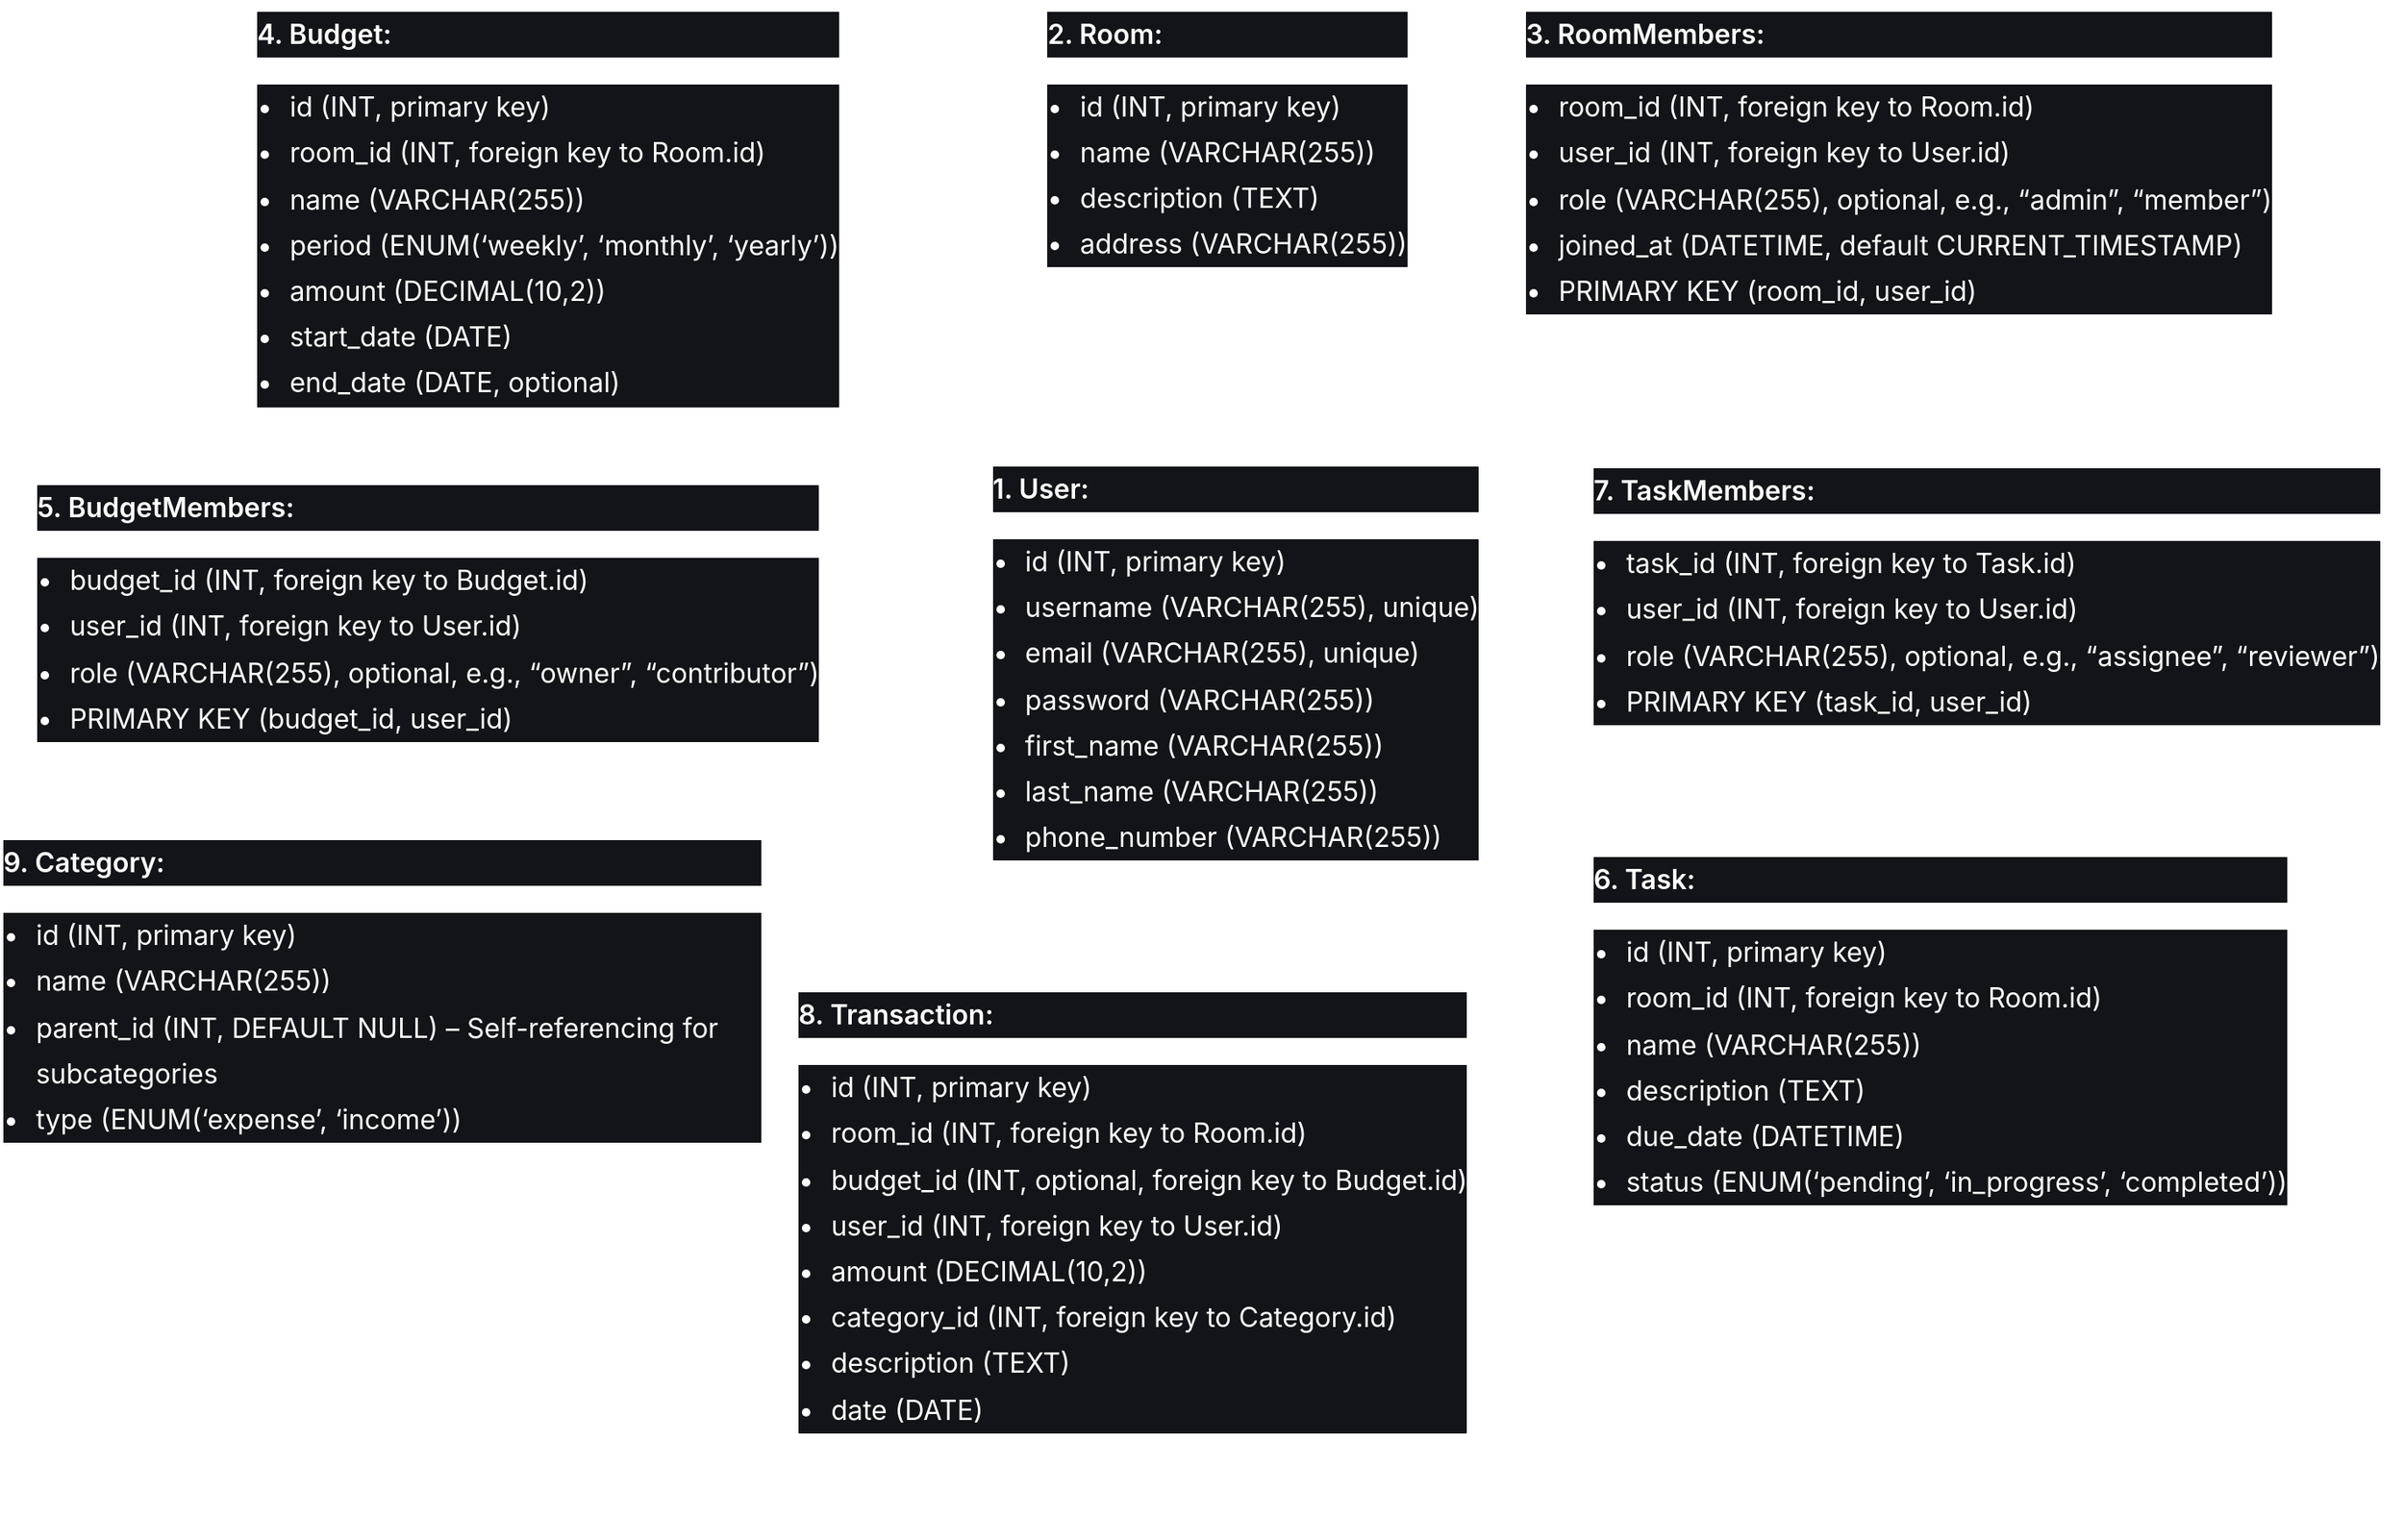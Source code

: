 <mxfile>
    <diagram id="0SZMbHHv_rTyGMiqCt-x" name="Page-1">
        <mxGraphModel dx="1892" dy="1551" grid="1" gridSize="10" guides="1" tooltips="1" connect="1" arrows="1" fold="1" page="1" pageScale="1" pageWidth="850" pageHeight="1100" math="0" shadow="0">
            <root>
                <mxCell id="0"/>
                <mxCell id="1" parent="0"/>
                <mxCell id="2" value="&lt;p style=&quot;background-repeat: no-repeat; box-sizing: border-box; padding: 0px; margin: 0px; line-height: 1.7; color: rgb(255, 255, 255); font-family: -apple-system, &amp;quot;system-ui&amp;quot;, &amp;quot;Segoe UI&amp;quot;, Roboto, Oxygen, Ubuntu, Cantarell, &amp;quot;Fira Sans&amp;quot;, &amp;quot;Droid Sans&amp;quot;, &amp;quot;Helvetica Neue&amp;quot;, sans-serif; font-size: 16px; text-align: left; background-color: rgb(19, 20, 25);&quot; data-v-md-line=&quot;3&quot;&gt;&lt;span style=&quot;background-repeat: no-repeat; box-sizing: border-box; padding: 0px; margin: 0px; font-weight: 600;&quot;&gt;1. User:&lt;/span&gt;&lt;/p&gt;&lt;ul style=&quot;background-repeat: no-repeat; box-sizing: border-box; padding: 0px 0px 0px 1.2em; margin: 1em 0px; line-height: 1.7; color: rgb(255, 255, 255); font-family: -apple-system, &amp;quot;system-ui&amp;quot;, &amp;quot;Segoe UI&amp;quot;, Roboto, Oxygen, Ubuntu, Cantarell, &amp;quot;Fira Sans&amp;quot;, &amp;quot;Droid Sans&amp;quot;, &amp;quot;Helvetica Neue&amp;quot;, sans-serif; font-size: 16px; text-align: left; background-color: rgb(19, 20, 25);&quot; data-v-md-line=&quot;5&quot;&gt;&lt;li style=&quot;padding-top: 0px; padding-bottom: 0px; background-repeat: no-repeat; box-sizing: border-box; margin: 0px;&quot;&gt;id (INT, primary key)&lt;/li&gt;&lt;li style=&quot;padding-top: 0px; padding-bottom: 0px; background-repeat: no-repeat; box-sizing: border-box; margin: 0px;&quot;&gt;username (VARCHAR(255), unique)&lt;/li&gt;&lt;li style=&quot;padding-top: 0px; padding-bottom: 0px; background-repeat: no-repeat; box-sizing: border-box; margin: 0px;&quot;&gt;email (VARCHAR(255), unique)&lt;/li&gt;&lt;li style=&quot;padding-top: 0px; padding-bottom: 0px; background-repeat: no-repeat; box-sizing: border-box; margin: 0px;&quot;&gt;password (VARCHAR(255))&lt;/li&gt;&lt;li style=&quot;padding-top: 0px; padding-bottom: 0px; background-repeat: no-repeat; box-sizing: border-box; margin: 0px;&quot;&gt;first_name (VARCHAR(255))&lt;/li&gt;&lt;li style=&quot;padding-top: 0px; padding-bottom: 0px; background-repeat: no-repeat; box-sizing: border-box; margin: 0px;&quot;&gt;last_name (VARCHAR(255))&lt;/li&gt;&lt;li style=&quot;padding-top: 0px; padding-bottom: 0px; background-repeat: no-repeat; box-sizing: border-box; margin: 0px;&quot;&gt;phone_number (VARCHAR(255))&lt;/li&gt;&lt;/ul&gt;" style="text;html=1;align=center;verticalAlign=middle;resizable=0;points=[];autosize=1;strokeColor=none;fillColor=none;" vertex="1" parent="1">
                    <mxGeometry x="660" y="-770" width="300" height="260" as="geometry"/>
                </mxCell>
                <mxCell id="3" value="&lt;p style=&quot;background-repeat: no-repeat; box-sizing: border-box; padding: 0px; margin: 0px; line-height: 1.7; color: rgb(255, 255, 255); font-family: -apple-system, &amp;quot;system-ui&amp;quot;, &amp;quot;Segoe UI&amp;quot;, Roboto, Oxygen, Ubuntu, Cantarell, &amp;quot;Fira Sans&amp;quot;, &amp;quot;Droid Sans&amp;quot;, &amp;quot;Helvetica Neue&amp;quot;, sans-serif; font-size: 16px; text-align: left; background-color: rgb(19, 20, 25);&quot; data-v-md-line=&quot;13&quot;&gt;&lt;span style=&quot;background-repeat: no-repeat; box-sizing: border-box; padding: 0px; margin: 0px; font-weight: 600;&quot;&gt;2. Room:&lt;/span&gt;&lt;/p&gt;&lt;ul style=&quot;background-repeat: no-repeat; box-sizing: border-box; padding: 0px 0px 0px 1.2em; margin: 1em 0px; line-height: 1.7; color: rgb(255, 255, 255); font-family: -apple-system, &amp;quot;system-ui&amp;quot;, &amp;quot;Segoe UI&amp;quot;, Roboto, Oxygen, Ubuntu, Cantarell, &amp;quot;Fira Sans&amp;quot;, &amp;quot;Droid Sans&amp;quot;, &amp;quot;Helvetica Neue&amp;quot;, sans-serif; font-size: 16px; text-align: left; background-color: rgb(19, 20, 25);&quot; data-v-md-line=&quot;15&quot;&gt;&lt;li style=&quot;padding-top: 0px; padding-bottom: 0px; background-repeat: no-repeat; box-sizing: border-box; margin: 0px;&quot;&gt;id (INT, primary key)&lt;/li&gt;&lt;li style=&quot;padding-top: 0px; padding-bottom: 0px; background-repeat: no-repeat; box-sizing: border-box; margin: 0px;&quot;&gt;name (VARCHAR(255))&lt;/li&gt;&lt;li style=&quot;padding-top: 0px; padding-bottom: 0px; background-repeat: no-repeat; box-sizing: border-box; margin: 0px;&quot;&gt;description (TEXT)&lt;/li&gt;&lt;li style=&quot;padding-top: 0px; padding-bottom: 0px; background-repeat: no-repeat; box-sizing: border-box; margin: 0px;&quot;&gt;address (VARCHAR(255))&lt;/li&gt;&lt;/ul&gt;" style="text;html=1;align=center;verticalAlign=middle;resizable=0;points=[];autosize=1;strokeColor=none;fillColor=none;" vertex="1" parent="1">
                    <mxGeometry x="690" y="-1040" width="230" height="180" as="geometry"/>
                </mxCell>
                <mxCell id="4" value="&lt;meta charset=&quot;utf-8&quot;&gt;&lt;p style=&quot;border-color: rgb(0, 0, 0); font-style: normal; font-variant-ligatures: normal; font-variant-caps: normal; font-weight: 400; letter-spacing: normal; orphans: 2; text-indent: 0px; text-transform: none; widows: 2; word-spacing: 0px; -webkit-text-stroke-width: 0px; text-decoration-thickness: initial; text-decoration-style: initial; text-decoration-color: initial; background-repeat: no-repeat; box-sizing: border-box; padding: 0px; margin: 0px; line-height: 1.7; color: rgb(255, 255, 255); font-family: -apple-system, &amp;quot;system-ui&amp;quot;, &amp;quot;Segoe UI&amp;quot;, Roboto, Oxygen, Ubuntu, Cantarell, &amp;quot;Fira Sans&amp;quot;, &amp;quot;Droid Sans&amp;quot;, &amp;quot;Helvetica Neue&amp;quot;, sans-serif; font-size: 16px; text-align: left; background-color: rgb(19, 20, 25);&quot; data-v-md-line=&quot;20&quot;&gt;&lt;span style=&quot;border-color: rgb(0, 0, 0); background-repeat: no-repeat; box-sizing: border-box; padding: 0px; margin: 0px; font-weight: 600;&quot;&gt;3. RoomMembers:&lt;/span&gt;&lt;/p&gt;&lt;ul style=&quot;border-color: rgb(0, 0, 0); font-style: normal; font-variant-ligatures: normal; font-variant-caps: normal; font-weight: 400; letter-spacing: normal; orphans: 2; text-indent: 0px; text-transform: none; widows: 2; word-spacing: 0px; -webkit-text-stroke-width: 0px; text-decoration-thickness: initial; text-decoration-style: initial; text-decoration-color: initial; background-repeat: no-repeat; box-sizing: border-box; padding: 0px 0px 0px 1.2em; margin: 1em 0px; line-height: 1.7; color: rgb(255, 255, 255); font-family: -apple-system, &amp;quot;system-ui&amp;quot;, &amp;quot;Segoe UI&amp;quot;, Roboto, Oxygen, Ubuntu, Cantarell, &amp;quot;Fira Sans&amp;quot;, &amp;quot;Droid Sans&amp;quot;, &amp;quot;Helvetica Neue&amp;quot;, sans-serif; font-size: 16px; text-align: left; background-color: rgb(19, 20, 25);&quot; data-v-md-line=&quot;22&quot;&gt;&lt;li style=&quot;padding: 0px; border-color: rgb(0, 0, 0); background-repeat: no-repeat; box-sizing: border-box; margin: 0px;&quot;&gt;room_id (INT, foreign key to Room.id)&lt;/li&gt;&lt;li style=&quot;padding: 0px; border-color: rgb(0, 0, 0); background-repeat: no-repeat; box-sizing: border-box; margin: 0px;&quot;&gt;user_id (INT, foreign key to User.id)&lt;/li&gt;&lt;li style=&quot;padding: 0px; border-color: rgb(0, 0, 0); background-repeat: no-repeat; box-sizing: border-box; margin: 0px;&quot;&gt;role (VARCHAR(255), optional, e.g., “admin”, “member”)&lt;/li&gt;&lt;li style=&quot;padding: 0px; border-color: rgb(0, 0, 0); background-repeat: no-repeat; box-sizing: border-box; margin: 0px;&quot;&gt;joined_at (DATETIME, default CURRENT_TIMESTAMP)&lt;/li&gt;&lt;li style=&quot;padding: 0px; border-color: rgb(0, 0, 0); background-repeat: no-repeat; box-sizing: border-box; margin: 0px;&quot;&gt;PRIMARY KEY (room_id, user_id)&lt;/li&gt;&lt;/ul&gt;" style="text;whiteSpace=wrap;html=1;" vertex="1" parent="1">
                    <mxGeometry x="980" y="-1040" width="460" height="220" as="geometry"/>
                </mxCell>
                <mxCell id="5" value="&lt;meta charset=&quot;utf-8&quot;&gt;&lt;p style=&quot;border-color: rgb(0, 0, 0); font-style: normal; font-variant-ligatures: normal; font-variant-caps: normal; font-weight: 400; letter-spacing: normal; orphans: 2; text-indent: 0px; text-transform: none; widows: 2; word-spacing: 0px; -webkit-text-stroke-width: 0px; text-decoration-thickness: initial; text-decoration-style: initial; text-decoration-color: initial; background-repeat: no-repeat; box-sizing: border-box; padding: 0px; margin: 0px; line-height: 1.7; color: rgb(255, 255, 255); font-family: -apple-system, &amp;quot;system-ui&amp;quot;, &amp;quot;Segoe UI&amp;quot;, Roboto, Oxygen, Ubuntu, Cantarell, &amp;quot;Fira Sans&amp;quot;, &amp;quot;Droid Sans&amp;quot;, &amp;quot;Helvetica Neue&amp;quot;, sans-serif; font-size: 16px; text-align: left; background-color: rgb(19, 20, 25);&quot; data-v-md-line=&quot;28&quot;&gt;&lt;span style=&quot;border-color: rgb(0, 0, 0); background-repeat: no-repeat; box-sizing: border-box; padding: 0px; margin: 0px; font-weight: 600;&quot;&gt;4. Budget:&lt;/span&gt;&lt;/p&gt;&lt;ul style=&quot;border-color: rgb(0, 0, 0); font-style: normal; font-variant-ligatures: normal; font-variant-caps: normal; font-weight: 400; letter-spacing: normal; orphans: 2; text-indent: 0px; text-transform: none; widows: 2; word-spacing: 0px; -webkit-text-stroke-width: 0px; text-decoration-thickness: initial; text-decoration-style: initial; text-decoration-color: initial; background-repeat: no-repeat; box-sizing: border-box; padding: 0px 0px 0px 1.2em; margin: 1em 0px; line-height: 1.7; color: rgb(255, 255, 255); font-family: -apple-system, &amp;quot;system-ui&amp;quot;, &amp;quot;Segoe UI&amp;quot;, Roboto, Oxygen, Ubuntu, Cantarell, &amp;quot;Fira Sans&amp;quot;, &amp;quot;Droid Sans&amp;quot;, &amp;quot;Helvetica Neue&amp;quot;, sans-serif; font-size: 16px; text-align: left; background-color: rgb(19, 20, 25);&quot; data-v-md-line=&quot;30&quot;&gt;&lt;li style=&quot;padding: 0px; border-color: rgb(0, 0, 0); background-repeat: no-repeat; box-sizing: border-box; margin: 0px;&quot;&gt;id (INT, primary key)&lt;/li&gt;&lt;li style=&quot;padding: 0px; border-color: rgb(0, 0, 0); background-repeat: no-repeat; box-sizing: border-box; margin: 0px;&quot;&gt;room_id (INT, foreign key to Room.id)&lt;/li&gt;&lt;li style=&quot;padding: 0px; border-color: rgb(0, 0, 0); background-repeat: no-repeat; box-sizing: border-box; margin: 0px;&quot;&gt;name (VARCHAR(255))&lt;/li&gt;&lt;li style=&quot;padding: 0px; border-color: rgb(0, 0, 0); background-repeat: no-repeat; box-sizing: border-box; margin: 0px;&quot;&gt;period (ENUM(‘weekly’, ‘monthly’, ‘yearly’))&lt;/li&gt;&lt;li style=&quot;padding: 0px; border-color: rgb(0, 0, 0); background-repeat: no-repeat; box-sizing: border-box; margin: 0px;&quot;&gt;amount (DECIMAL(10,2))&lt;/li&gt;&lt;li style=&quot;padding: 0px; border-color: rgb(0, 0, 0); background-repeat: no-repeat; box-sizing: border-box; margin: 0px;&quot;&gt;start_date (DATE)&lt;/li&gt;&lt;li style=&quot;padding: 0px; border-color: rgb(0, 0, 0); background-repeat: no-repeat; box-sizing: border-box; margin: 0px;&quot;&gt;end_date (DATE, optional)&lt;/li&gt;&lt;/ul&gt;" style="text;whiteSpace=wrap;html=1;" vertex="1" parent="1">
                    <mxGeometry x="230" y="-1040" width="360" height="270" as="geometry"/>
                </mxCell>
                <mxCell id="6" value="&lt;meta charset=&quot;utf-8&quot;&gt;&lt;p style=&quot;border-color: rgb(0, 0, 0); font-style: normal; font-variant-ligatures: normal; font-variant-caps: normal; font-weight: 400; letter-spacing: normal; orphans: 2; text-indent: 0px; text-transform: none; widows: 2; word-spacing: 0px; -webkit-text-stroke-width: 0px; text-decoration-thickness: initial; text-decoration-style: initial; text-decoration-color: initial; background-repeat: no-repeat; box-sizing: border-box; padding: 0px; margin: 0px; line-height: 1.7; color: rgb(255, 255, 255); font-family: -apple-system, &amp;quot;system-ui&amp;quot;, &amp;quot;Segoe UI&amp;quot;, Roboto, Oxygen, Ubuntu, Cantarell, &amp;quot;Fira Sans&amp;quot;, &amp;quot;Droid Sans&amp;quot;, &amp;quot;Helvetica Neue&amp;quot;, sans-serif; font-size: 16px; text-align: left; background-color: rgb(19, 20, 25);&quot; data-v-md-line=&quot;38&quot;&gt;&lt;span style=&quot;border-color: rgb(0, 0, 0); background-repeat: no-repeat; box-sizing: border-box; padding: 0px; margin: 0px; font-weight: 600;&quot;&gt;5. BudgetMembers:&lt;/span&gt;&lt;/p&gt;&lt;ul style=&quot;border-color: rgb(0, 0, 0); font-style: normal; font-variant-ligatures: normal; font-variant-caps: normal; font-weight: 400; letter-spacing: normal; orphans: 2; text-indent: 0px; text-transform: none; widows: 2; word-spacing: 0px; -webkit-text-stroke-width: 0px; text-decoration-thickness: initial; text-decoration-style: initial; text-decoration-color: initial; background-repeat: no-repeat; box-sizing: border-box; padding: 0px 0px 0px 1.2em; margin: 1em 0px; line-height: 1.7; color: rgb(255, 255, 255); font-family: -apple-system, &amp;quot;system-ui&amp;quot;, &amp;quot;Segoe UI&amp;quot;, Roboto, Oxygen, Ubuntu, Cantarell, &amp;quot;Fira Sans&amp;quot;, &amp;quot;Droid Sans&amp;quot;, &amp;quot;Helvetica Neue&amp;quot;, sans-serif; font-size: 16px; text-align: left; background-color: rgb(19, 20, 25);&quot; data-v-md-line=&quot;40&quot;&gt;&lt;li style=&quot;padding: 0px; border-color: rgb(0, 0, 0); background-repeat: no-repeat; box-sizing: border-box; margin: 0px;&quot;&gt;budget_id (INT, foreign key to Budget.id)&lt;/li&gt;&lt;li style=&quot;padding: 0px; border-color: rgb(0, 0, 0); background-repeat: no-repeat; box-sizing: border-box; margin: 0px;&quot;&gt;user_id (INT, foreign key to User.id)&lt;/li&gt;&lt;li style=&quot;padding: 0px; border-color: rgb(0, 0, 0); background-repeat: no-repeat; box-sizing: border-box; margin: 0px;&quot;&gt;role (VARCHAR(255), optional, e.g., “owner”, “contributor”)&lt;/li&gt;&lt;li style=&quot;padding: 0px; border-color: rgb(0, 0, 0); background-repeat: no-repeat; box-sizing: border-box; margin: 0px;&quot;&gt;PRIMARY KEY (budget_id, user_id)&lt;/li&gt;&lt;/ul&gt;" style="text;whiteSpace=wrap;html=1;" vertex="1" parent="1">
                    <mxGeometry x="100" y="-760" width="480" height="190" as="geometry"/>
                </mxCell>
                <mxCell id="7" value="&lt;meta charset=&quot;utf-8&quot;&gt;&lt;p style=&quot;border-color: rgb(0, 0, 0); font-style: normal; font-variant-ligatures: normal; font-variant-caps: normal; font-weight: 400; letter-spacing: normal; orphans: 2; text-indent: 0px; text-transform: none; widows: 2; word-spacing: 0px; -webkit-text-stroke-width: 0px; text-decoration-thickness: initial; text-decoration-style: initial; text-decoration-color: initial; background-repeat: no-repeat; box-sizing: border-box; padding: 0px; margin: 0px; line-height: 1.7; color: rgb(255, 255, 255); font-family: -apple-system, &amp;quot;system-ui&amp;quot;, &amp;quot;Segoe UI&amp;quot;, Roboto, Oxygen, Ubuntu, Cantarell, &amp;quot;Fira Sans&amp;quot;, &amp;quot;Droid Sans&amp;quot;, &amp;quot;Helvetica Neue&amp;quot;, sans-serif; font-size: 16px; text-align: left; background-color: rgb(19, 20, 25);&quot; data-v-md-line=&quot;45&quot;&gt;&lt;span style=&quot;border-color: rgb(0, 0, 0); background-repeat: no-repeat; box-sizing: border-box; padding: 0px; margin: 0px; font-weight: 600;&quot;&gt;6. Task:&lt;/span&gt;&lt;/p&gt;&lt;ul style=&quot;border-color: rgb(0, 0, 0); font-style: normal; font-variant-ligatures: normal; font-variant-caps: normal; font-weight: 400; letter-spacing: normal; orphans: 2; text-indent: 0px; text-transform: none; widows: 2; word-spacing: 0px; -webkit-text-stroke-width: 0px; text-decoration-thickness: initial; text-decoration-style: initial; text-decoration-color: initial; background-repeat: no-repeat; box-sizing: border-box; padding: 0px 0px 0px 1.2em; margin: 1em 0px; line-height: 1.7; color: rgb(255, 255, 255); font-family: -apple-system, &amp;quot;system-ui&amp;quot;, &amp;quot;Segoe UI&amp;quot;, Roboto, Oxygen, Ubuntu, Cantarell, &amp;quot;Fira Sans&amp;quot;, &amp;quot;Droid Sans&amp;quot;, &amp;quot;Helvetica Neue&amp;quot;, sans-serif; font-size: 16px; text-align: left; background-color: rgb(19, 20, 25);&quot; data-v-md-line=&quot;47&quot;&gt;&lt;li style=&quot;padding: 0px; border-color: rgb(0, 0, 0); background-repeat: no-repeat; box-sizing: border-box; margin: 0px;&quot;&gt;id (INT, primary key)&lt;/li&gt;&lt;li style=&quot;padding: 0px; border-color: rgb(0, 0, 0); background-repeat: no-repeat; box-sizing: border-box; margin: 0px;&quot;&gt;room_id (INT, foreign key to Room.id)&lt;/li&gt;&lt;li style=&quot;padding: 0px; border-color: rgb(0, 0, 0); background-repeat: no-repeat; box-sizing: border-box; margin: 0px;&quot;&gt;name (VARCHAR(255))&lt;/li&gt;&lt;li style=&quot;padding: 0px; border-color: rgb(0, 0, 0); background-repeat: no-repeat; box-sizing: border-box; margin: 0px;&quot;&gt;description (TEXT)&lt;/li&gt;&lt;li style=&quot;padding: 0px; border-color: rgb(0, 0, 0); background-repeat: no-repeat; box-sizing: border-box; margin: 0px;&quot;&gt;due_date (DATETIME)&lt;/li&gt;&lt;li style=&quot;padding: 0px; border-color: rgb(0, 0, 0); background-repeat: no-repeat; box-sizing: border-box; margin: 0px;&quot;&gt;status (ENUM(‘pending’, ‘in_progress’, ‘completed’))&lt;/li&gt;&lt;/ul&gt;" style="text;whiteSpace=wrap;html=1;" vertex="1" parent="1">
                    <mxGeometry x="1020" y="-540" width="430" height="250" as="geometry"/>
                </mxCell>
                <mxCell id="8" value="&lt;meta charset=&quot;utf-8&quot;&gt;&lt;p style=&quot;border-color: rgb(0, 0, 0); font-style: normal; font-variant-ligatures: normal; font-variant-caps: normal; font-weight: 400; letter-spacing: normal; orphans: 2; text-indent: 0px; text-transform: none; widows: 2; word-spacing: 0px; -webkit-text-stroke-width: 0px; text-decoration-thickness: initial; text-decoration-style: initial; text-decoration-color: initial; background-repeat: no-repeat; box-sizing: border-box; padding: 0px; margin: 0px; line-height: 1.7; color: rgb(255, 255, 255); font-family: -apple-system, &amp;quot;system-ui&amp;quot;, &amp;quot;Segoe UI&amp;quot;, Roboto, Oxygen, Ubuntu, Cantarell, &amp;quot;Fira Sans&amp;quot;, &amp;quot;Droid Sans&amp;quot;, &amp;quot;Helvetica Neue&amp;quot;, sans-serif; font-size: 16px; text-align: left; background-color: rgb(19, 20, 25);&quot; data-v-md-line=&quot;54&quot;&gt;&lt;span style=&quot;border-color: rgb(0, 0, 0); background-repeat: no-repeat; box-sizing: border-box; padding: 0px; margin: 0px; font-weight: 600;&quot;&gt;7. TaskMembers:&lt;/span&gt;&lt;/p&gt;&lt;ul style=&quot;border-color: rgb(0, 0, 0); font-style: normal; font-variant-ligatures: normal; font-variant-caps: normal; font-weight: 400; letter-spacing: normal; orphans: 2; text-indent: 0px; text-transform: none; widows: 2; word-spacing: 0px; -webkit-text-stroke-width: 0px; text-decoration-thickness: initial; text-decoration-style: initial; text-decoration-color: initial; background-repeat: no-repeat; box-sizing: border-box; padding: 0px 0px 0px 1.2em; margin: 1em 0px; line-height: 1.7; color: rgb(255, 255, 255); font-family: -apple-system, &amp;quot;system-ui&amp;quot;, &amp;quot;Segoe UI&amp;quot;, Roboto, Oxygen, Ubuntu, Cantarell, &amp;quot;Fira Sans&amp;quot;, &amp;quot;Droid Sans&amp;quot;, &amp;quot;Helvetica Neue&amp;quot;, sans-serif; font-size: 16px; text-align: left; background-color: rgb(19, 20, 25);&quot; data-v-md-line=&quot;56&quot;&gt;&lt;li style=&quot;padding: 0px; border-color: rgb(0, 0, 0); background-repeat: no-repeat; box-sizing: border-box; margin: 0px;&quot;&gt;task_id (INT, foreign key to Task.id)&lt;/li&gt;&lt;li style=&quot;padding: 0px; border-color: rgb(0, 0, 0); background-repeat: no-repeat; box-sizing: border-box; margin: 0px;&quot;&gt;user_id (INT, foreign key to User.id)&lt;/li&gt;&lt;li style=&quot;padding: 0px; border-color: rgb(0, 0, 0); background-repeat: no-repeat; box-sizing: border-box; margin: 0px;&quot;&gt;role (VARCHAR(255), optional, e.g., “assignee”, “reviewer”)&lt;/li&gt;&lt;li style=&quot;padding: 0px; border-color: rgb(0, 0, 0); background-repeat: no-repeat; box-sizing: border-box; margin: 0px;&quot;&gt;PRIMARY KEY (task_id, user_id)&lt;/li&gt;&lt;/ul&gt;" style="text;whiteSpace=wrap;html=1;" vertex="1" parent="1">
                    <mxGeometry x="1020" y="-770" width="480" height="190" as="geometry"/>
                </mxCell>
                <mxCell id="9" value="&lt;p style=&quot;border-color: rgb(0, 0, 0); font-style: normal; font-variant-ligatures: normal; font-variant-caps: normal; font-weight: 400; letter-spacing: normal; orphans: 2; text-indent: 0px; text-transform: none; widows: 2; word-spacing: 0px; -webkit-text-stroke-width: 0px; text-decoration-thickness: initial; text-decoration-style: initial; text-decoration-color: initial; background-repeat: no-repeat; box-sizing: border-box; padding: 0px; margin: 0px; line-height: 1.7; color: rgb(255, 255, 255); font-family: -apple-system, &amp;quot;system-ui&amp;quot;, &amp;quot;Segoe UI&amp;quot;, Roboto, Oxygen, Ubuntu, Cantarell, &amp;quot;Fira Sans&amp;quot;, &amp;quot;Droid Sans&amp;quot;, &amp;quot;Helvetica Neue&amp;quot;, sans-serif; font-size: 16px; text-align: left; background-color: rgb(19, 20, 25);&quot; data-v-md-line=&quot;61&quot;&gt;&lt;span style=&quot;border-color: rgb(0, 0, 0); background-repeat: no-repeat; box-sizing: border-box; padding: 0px; margin: 0px; font-weight: 600;&quot;&gt;8. Transaction:&lt;/span&gt;&lt;/p&gt;&lt;ul style=&quot;border-color: rgb(0, 0, 0); font-style: normal; font-variant-ligatures: normal; font-variant-caps: normal; font-weight: 400; letter-spacing: normal; orphans: 2; text-indent: 0px; text-transform: none; widows: 2; word-spacing: 0px; -webkit-text-stroke-width: 0px; text-decoration-thickness: initial; text-decoration-style: initial; text-decoration-color: initial; background-repeat: no-repeat; box-sizing: border-box; padding: 0px 0px 0px 1.2em; margin: 1em 0px; line-height: 1.7; color: rgb(255, 255, 255); font-family: -apple-system, &amp;quot;system-ui&amp;quot;, &amp;quot;Segoe UI&amp;quot;, Roboto, Oxygen, Ubuntu, Cantarell, &amp;quot;Fira Sans&amp;quot;, &amp;quot;Droid Sans&amp;quot;, &amp;quot;Helvetica Neue&amp;quot;, sans-serif; font-size: 16px; text-align: left; background-color: rgb(19, 20, 25);&quot; data-v-md-line=&quot;63&quot;&gt;&lt;li style=&quot;padding: 0px; border-color: rgb(0, 0, 0); background-repeat: no-repeat; box-sizing: border-box; margin: 0px;&quot;&gt;id (INT, primary key)&lt;/li&gt;&lt;li style=&quot;padding: 0px; border-color: rgb(0, 0, 0); background-repeat: no-repeat; box-sizing: border-box; margin: 0px;&quot;&gt;room_id (INT, foreign key to Room.id)&lt;/li&gt;&lt;li style=&quot;padding: 0px; border-color: rgb(0, 0, 0); background-repeat: no-repeat; box-sizing: border-box; margin: 0px;&quot;&gt;budget_id (INT, optional, foreign key to Budget.id)&lt;/li&gt;&lt;li style=&quot;padding: 0px; border-color: rgb(0, 0, 0); background-repeat: no-repeat; box-sizing: border-box; margin: 0px;&quot;&gt;user_id (INT, foreign key to User.id)&lt;/li&gt;&lt;li style=&quot;padding: 0px; border-color: rgb(0, 0, 0); background-repeat: no-repeat; box-sizing: border-box; margin: 0px;&quot;&gt;amount (DECIMAL(10,2))&lt;/li&gt;&lt;li style=&quot;padding: 0px; border-color: rgb(0, 0, 0); background-repeat: no-repeat; box-sizing: border-box; margin: 0px;&quot;&gt;category_id (INT, foreign key to Category.id)&lt;br&gt;&lt;/li&gt;&lt;li style=&quot;padding: 0px; border-color: rgb(0, 0, 0); background-repeat: no-repeat; box-sizing: border-box; margin: 0px;&quot;&gt;description (TEXT)&lt;/li&gt;&lt;li style=&quot;padding: 0px; border-color: rgb(0, 0, 0); background-repeat: no-repeat; box-sizing: border-box; margin: 0px;&quot;&gt;date (DATE)&lt;/li&gt;&lt;/ul&gt;" style="text;whiteSpace=wrap;html=1;" vertex="1" parent="1">
                    <mxGeometry x="550" y="-460" width="410" height="330" as="geometry"/>
                </mxCell>
                <mxCell id="10" value="&lt;meta charset=&quot;utf-8&quot;&gt;&lt;p style=&quot;background-repeat: no-repeat; box-sizing: border-box; padding: 0px; margin: 0px; line-height: 1.7; color: rgb(255, 255, 255); font-family: -apple-system, &amp;quot;system-ui&amp;quot;, &amp;quot;Segoe UI&amp;quot;, Roboto, Oxygen, Ubuntu, Cantarell, &amp;quot;Fira Sans&amp;quot;, &amp;quot;Droid Sans&amp;quot;, &amp;quot;Helvetica Neue&amp;quot;, sans-serif; font-size: 16px; font-style: normal; font-variant-ligatures: normal; font-variant-caps: normal; font-weight: 400; letter-spacing: normal; orphans: 2; text-align: left; text-indent: 0px; text-transform: none; widows: 2; word-spacing: 0px; -webkit-text-stroke-width: 0px; background-color: rgb(19, 20, 25); text-decoration-thickness: initial; text-decoration-style: initial; text-decoration-color: initial;&quot; data-v-md-line=&quot;74&quot;&gt;&lt;strong style=&quot;background-repeat: no-repeat; box-sizing: border-box; padding: 0px; margin: 0px; font-weight: 600;&quot;&gt;9. Category:&lt;/strong&gt;&lt;/p&gt;&lt;ul style=&quot;background-repeat: no-repeat; box-sizing: border-box; padding: 0px 0px 0px 1.2em; margin-top: 1em; margin-right: 0px; margin-left: 0px; list-style-type: disc; line-height: 1.7; color: rgb(255, 255, 255); font-family: -apple-system, &amp;quot;system-ui&amp;quot;, &amp;quot;Segoe UI&amp;quot;, Roboto, Oxygen, Ubuntu, Cantarell, &amp;quot;Fira Sans&amp;quot;, &amp;quot;Droid Sans&amp;quot;, &amp;quot;Helvetica Neue&amp;quot;, sans-serif; font-size: 16px; font-style: normal; font-variant-ligatures: normal; font-variant-caps: normal; font-weight: 400; letter-spacing: normal; orphans: 2; text-align: left; text-indent: 0px; text-transform: none; widows: 2; word-spacing: 0px; -webkit-text-stroke-width: 0px; background-color: rgb(19, 20, 25); text-decoration-thickness: initial; text-decoration-style: initial; text-decoration-color: initial; margin-bottom: 0px !important;&quot; data-v-md-line=&quot;76&quot;&gt;&lt;li style=&quot;background-repeat: no-repeat; box-sizing: border-box; padding: 0px; margin: 0px;&quot;&gt;id (INT, primary key)&lt;/li&gt;&lt;li style=&quot;background-repeat: no-repeat; box-sizing: border-box; padding: 0px; margin: 0px;&quot;&gt;name (VARCHAR(255))&lt;/li&gt;&lt;li style=&quot;background-repeat: no-repeat; box-sizing: border-box; padding: 0px; margin: 0px;&quot;&gt;parent_id (INT, DEFAULT NULL) – Self-referencing for subcategories&lt;/li&gt;&lt;li style=&quot;background-repeat: no-repeat; box-sizing: border-box; padding: 0px; margin: 0px;&quot;&gt;type (ENUM(‘expense’, ‘income’))&lt;/li&gt;&lt;/ul&gt;" style="text;whiteSpace=wrap;html=1;" vertex="1" parent="1">
                    <mxGeometry x="80" y="-550" width="450" height="180" as="geometry"/>
                </mxCell>
            </root>
        </mxGraphModel>
    </diagram>
</mxfile>